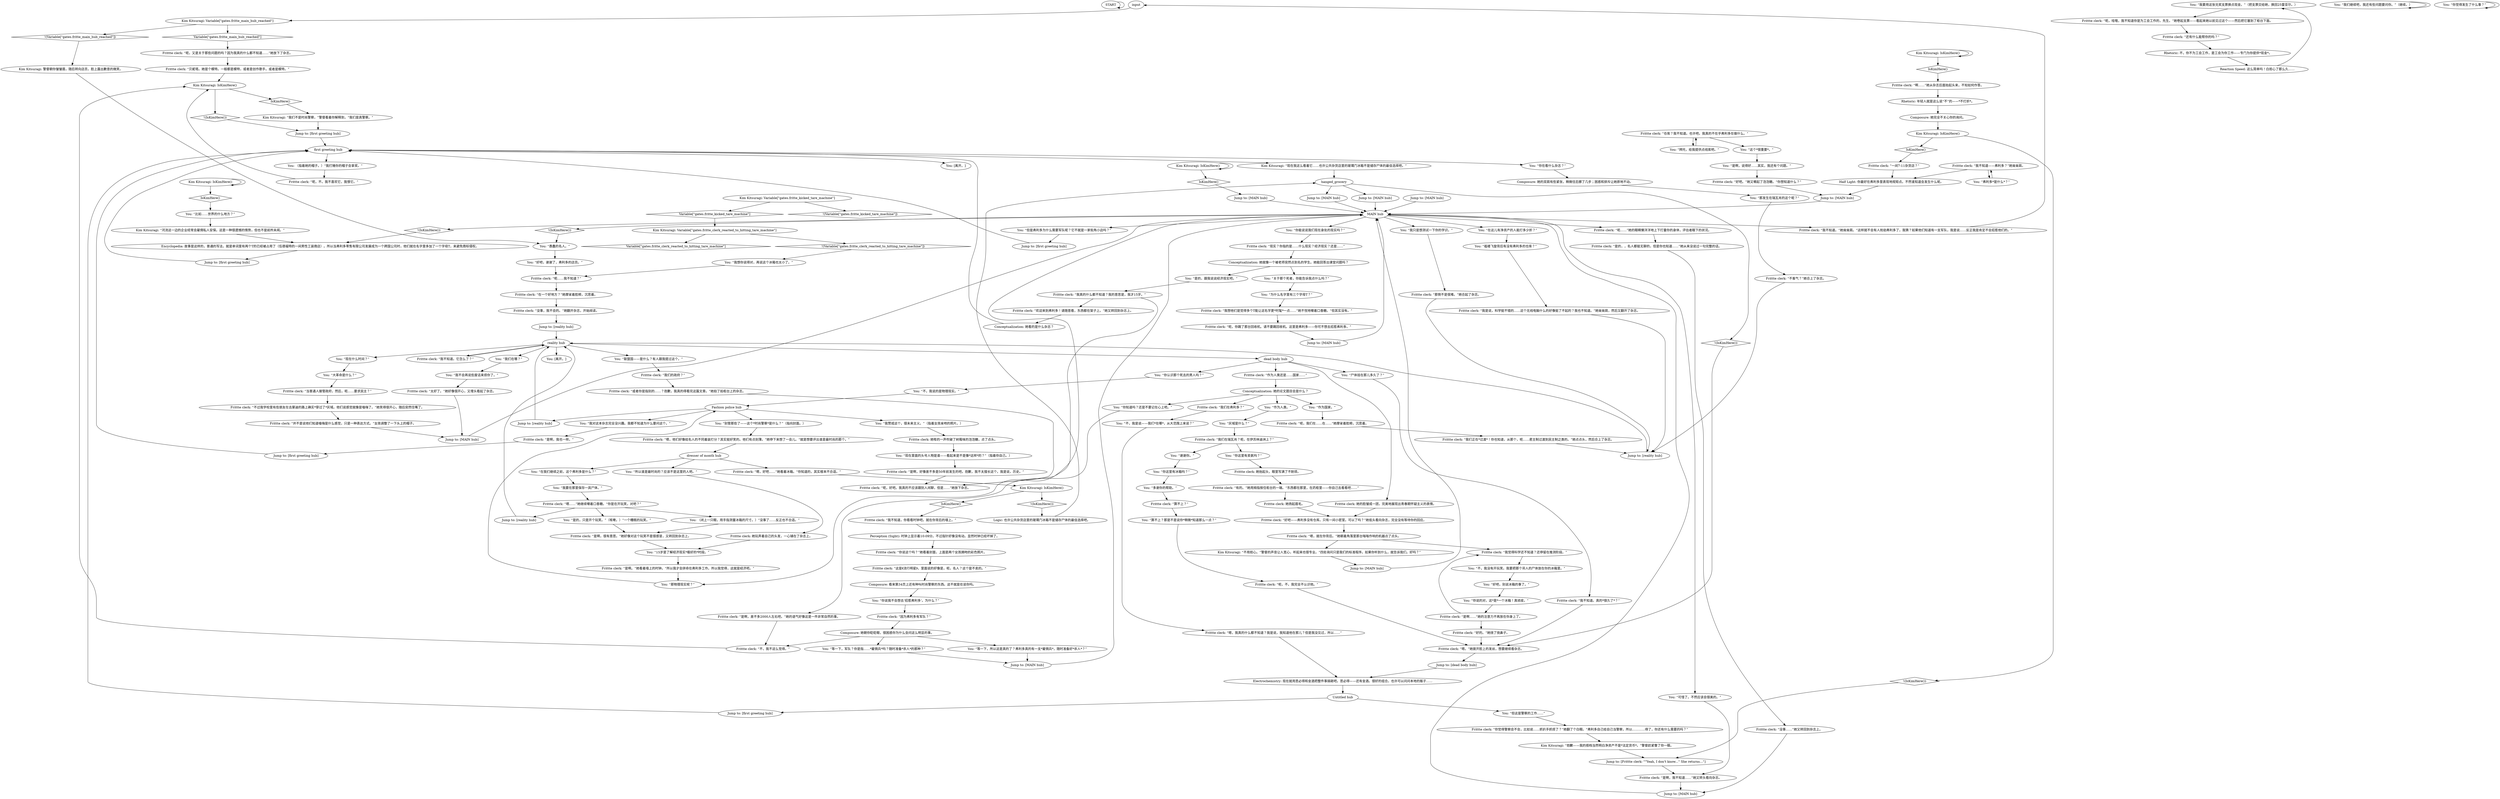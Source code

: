 # FRITTE / FRITTE CLERK
# A dialogue with a bored teenage girl who works as a shop clerk.
# ==================================================
digraph G {
	  0 [label="START"];
	  1 [label="input"];
	  2 [label="Kim Kitsuragi: IsKimHere()"];
	  3 [label="IsKimHere()", shape=diamond];
	  4 [label="!(IsKimHere())", shape=diamond];
	  5 [label="You: “我要用这张兑奖支票换点现金。”（把支票交给她，换回25雷亚尔。）"];
	  6 [label="Electrochemistry: 现在就用思必得和金酒把整件事搞砸吧。思必得——还有金酒。很好的组合。也许可以问问本地的贩子……"];
	  7 [label="dead body hub"];
	  8 [label="You: “我们在哪？”"];
	  9 [label="You: “大革命是什么？”"];
	  10 [label="Frittte clerk: “我不知道，你看看时钟吧。就在你背后的墙上。”"];
	  11 [label="Kim Kitsuragi: “现在我这么看着它……也许公共杂货店里的玻璃门冰箱不是储存尸体的最佳选择吧。”"];
	  12 [label="You: “我们继续吧，我还有些问题要问你。”（继续。）"];
	  13 [label="Frittte clerk: “呃，好吧。我真的不应该跟别人闲聊，但是……”她放下杂志。"];
	  14 [label="Jump to: [reality hub]"];
	  15 [label="You: “愚蠢的名人。”"];
	  16 [label="Jump to: [first greeting hub]"];
	  17 [label="You: “是啊，说得好……其实，我还有个问题。”"];
	  18 [label="Frittte clerk: 她的脸皱成一团，完美地展现出青春期怀疑主义的表情。"];
	  19 [label="You: “多谢你的帮助。”"];
	  20 [label="Frittte clerk: “嗯，就在你背后。”她朝着角落里那台嗡嗡作响的机器点了点头。"];
	  21 [label="Jump to: [MAIN hub]"];
	  22 [label="You: “可惜了。不然应该会很美的。”"];
	  23 [label="You: “关于那个死者，你能告诉我点什么吗？”"];
	  24 [label="You: “不，我说的是物理现实。”"];
	  25 [label="Frittte clerk: “算不上？”"];
	  26 [label="Frittte clerk: “嗯。”她拨开脸上的发丝，想要继续看杂志。"];
	  27 [label="Jump to: [dead body hub]"];
	  28 [label="Jump to: [MAIN hub]"];
	  29 [label="Frittte clerk: “好的。”她挠了挠鼻子。"];
	  30 [label="You: “好吧，别说冰箱的事了。”"];
	  31 [label="Frittte clerk: “嗯，好吧……”她看着冰箱。“你知道的，其实根本不合适。”"];
	  32 [label="You: （指着她的帽子。）“我打赌你的帽子会拿奖。”"];
	  33 [label="You: “在我们继续之前，这个弗利多是什么？”"];
	  34 [label="You: “现在里面的头号人物是谁——看起来是不是像*这样*的？”（指着你自己。）"];
	  35 [label="Composure: 她的双肩有些紧张，稍微往后挪了几步；困惑和排斥让她原地不动。"];
	  36 [label="Frittte clerk: “你说这个吗？”她看着封面，上面是两个女孩拥吻的彩色照片。"];
	  37 [label="Jump to: [reality hub]"];
	  38 [label="You: “不，我没有开玩笑。我要把那个吊人的尸体放在你的冰箱里。”"];
	  39 [label="Frittte clerk: “不过我学校里有些朋友在去蒙迪的路上确实*穿过了*灰域。他们说感觉就像是嗑嗨了。”她笑得很开心，随后突然住嘴了。"];
	  40 [label="You: “那发生在瑞瓦肖的这个呢？”"];
	  41 [label="Kim Kitsuragi: IsKimHere()"];
	  42 [label="IsKimHere()", shape=diamond];
	  43 [label="!(IsKimHere())", shape=diamond];
	  44 [label="You: [离开。]"];
	  45 [label="You: “灰域是什么？”"];
	  46 [label="Frittte clerk: “在一个好地方？”她摩挲着脸颊，沉思着。"];
	  47 [label="Kim Kitsuragi: IsKimHere()"];
	  48 [label="IsKimHere()", shape=diamond];
	  49 [label="!(IsKimHere())", shape=diamond];
	  50 [label="You: “好吧，谢谢了，弗利多的店员。”"];
	  51 [label="Frittte clerk: “是的，，名人都挺无聊的，但是你也知道……”她从来没说过一句完整的话。"];
	  52 [label="Frittte clerk: “不，我不这么觉得。”"];
	  53 [label="You: “但是弗利多为什么需要军队呢？它不就是一家街角小店吗？”"];
	  54 [label="You: “你这里有卖氨吗？”"];
	  55 [label="You: “我只是想测试一下你的学识。”"];
	  56 [label="You: “你这里有冰箱吗？”"];
	  57 [label="Frittte clerk: “不客气？”她合上了杂志。"];
	  58 [label="Frittte clerk: “是啊，好像差不多是50年前发生的吧。抱歉，我不太擅长这个。我是说，历史。”"];
	  59 [label="Frittte clerk: “呃……”她的眼睛懒洋洋地上下打量你的身体，评估者眼下的状况。"];
	  60 [label="You: “你说我不会想去‘招惹弗利多’。为什么？”"];
	  61 [label="Fashion police hub"];
	  62 [label="Frittte clerk: “我不知道。它怎么了？”"];
	  63 [label="You: “联盟国——是什么？有人跟我提过这个。”"];
	  64 [label="You: “我不会再说些废话来烦你了。”"];
	  65 [label="Frittte clerk: “我们在弗利多？”"];
	  66 [label="You: “作为人类。”"];
	  67 [label="You: “比如……世界的什么地方？”"];
	  68 [label="Kim Kitsuragi: “不用担心。”警督的声音让人宽心，听起来也很专业。“四处询问只是我们的标准程序。如果你听到什么，就告诉我们。好吗？”"];
	  69 [label="You: “你说的对，这*是*一个冰箱！真顽皮。”"];
	  70 [label="Frittte clerk: 她玩弄着自己的头发，一心铺在了杂志上。"];
	  71 [label="Frittte clerk: “贝妮塔。她是个模特。一般都是模特，或者是创作歌手。或者是模特。”"];
	  72 [label="Jump to: [MAIN hub]"];
	  73 [label="Frittte clerk: “是啊，差不多2000人左右吧。”她的语气好像这是一件非常自然的事。"];
	  74 [label="Frittte clerk: “没事，我不会的。”她翻开杂志，开始阅读。"];
	  75 [label="Frittte clerk: “我是说，科学挺不错的……这个无线电脑什么的好像挺了不起的？我也不知道。”她耸耸肩，然后又翻开了杂志。"];
	  76 [label="Frittte clerk: “仓库？我不知道。也许吧。我真的不在乎弗利多在做什么。”"];
	  77 [label="Frittte clerk: 她扬起眉毛。"];
	  78 [label="Jump to: [MAIN hub]"];
	  79 [label="Kim Kitsuragi: “河流这一边的企业经常会雇佣私人安保。这是一种很遗憾的情势，但也不是前所未闻。”"];
	  80 [label="Frittte clerk: “我们在瑞瓦肖？呃，在伊苏林迪洲上？”"];
	  81 [label="Frittte clerk: “我觉得科学还不知道？还停留在推测阶段。”"];
	  82 [label="You: “我要在那里保存一具尸体。”"];
	  83 [label="Frittte clerk: “我不知道——弗利多？”她耸耸肩。"];
	  84 [label="Frittte clerk: “一间7-11杂货店？”"];
	  85 [label="Kim Kitsuragi: “抱歉——我的搭档当然明白净资产不是*法定货币*。”警督赶紧瞥了你一眼。"];
	  86 [label="Half Light: 你最好在弗利多里表现地规矩点。不然谁知道会发生什么呢。"];
	  87 [label="You: “为什么名字里有三个字母T？”"];
	  88 [label="Frittte clerk: “嗯，我真的什么都不知道？我是说，我知道他在那儿？但是我没见过，所以……”"];
	  89 [label="Frittte clerk: “作为人类还是……国家……”"];
	  90 [label="You: “你觉得发生了什么事？”"];
	  91 [label="Frittte clerk: “呃……我不知道？”"];
	  92 [label="Frittte clerk: “没事……”她又转回到杂志上。"];
	  93 [label="Jump to: [first greeting hub]"];
	  94 [label="Jump to: [first greeting hub]"];
	  95 [label="Frittte clerk: “我不知道。”她耸耸肩。“这样就不会有人抢劫弗利多了，我猜？如果他们知道有一支军队，我是说……反正我是肯定不会招惹他们的。”"];
	  96 [label="You: “褴褛飞旋背后有没有弗利多的仓库？”"];
	  97 [label="Frittte clerk: “啊……”她从杂志后面抬起头来，不知如何作答。"];
	  98 [label="Kim Kitsuragi: 警督朝你皱皱眉，随后转向店员，脸上露出歉意的微笑。"];
	  99 [label="Frittte clerk: “欢迎来到弗利多！请随意看，东西都在架子上。”她又转回到杂志上。"];
	  100 [label="You: “15岁是了解经济现实*极好的*时段。”"];
	  101 [label="Jump to: [MAIN hub]"];
	  102 [label="You: “我想你说得对，再说这个冰箱也太小了。”"];
	  103 [label="Frittte clerk: “呃，你踢了那台回收机。请不要踢回收机。这里是弗利多——你可不想去招惹弗利多。”"];
	  104 [label="Encyclopedia: 故事是这样的，普通的写法，就是单词里有两个T的已经被占用了（伍德福特的一间男性工装商店）。所以当弗利多零售有限公司发展成为一个跨国公司时，他们就在名字里多加了一个字母T，来避免商标侵权。"];
	  105 [label="Untitled hub"];
	  106 [label="Jump to: [MAIN hub]"];
	  107 [label="Frittte clerk: “是啊。”她看着墙上的时钟。“所以我才会拼命在弗利多工作。所以我觉得，这就是经济吧。”"];
	  108 [label="hanged_grocery"];
	  109 [label="Kim Kitsuragi: Variable[\"gates.fritte_kicked_tare_machine\"]"];
	  110 [label="Variable[\"gates.fritte_kicked_tare_machine\"]", shape=diamond];
	  111 [label="!(Variable[\"gates.fritte_kicked_tare_machine\"])", shape=diamond];
	  112 [label="You: “我对这本杂志完全没兴趣。我都不知道为什么要问这个。”"];
	  113 [label="Frittte clerk: 她嘭的一声吹破了树莓味的泡泡糖，点了点头。"];
	  114 [label="Kim Kitsuragi: “我们不是时尚警察，”警督看着你解释到，“我们是真警察。”"];
	  115 [label="Frittte clerk: “呃，又是关于那些问题的吗？因为我真的什么都不知道……”她放下了杂志。"];
	  116 [label="Frittte clerk: “还有什么能帮你的吗？”"];
	  117 [label="Rhetoric: 不，你不为工会工作，是工会为你工作——专门为你提供*现金*。"];
	  118 [label="You: “现在什么时间？”"];
	  119 [label="You: “我赞成这个，很未来主义。”（指着女孩亲吻的照片。）"];
	  120 [label="MAIN hub"];
	  121 [label="Composure: 看来第34页上还有种叫时尚警察的东西。这不就是在说你吗。"];
	  122 [label="reality hub"];
	  123 [label="You: “作为国家。”"];
	  124 [label="Logic: 也许公共杂货店里的玻璃门冰箱不是储存尸体的最佳选择吧。"];
	  125 [label="first greeting hub"];
	  126 [label="Conceptualization: 她就像一个被老师突然点到名的学生。她能回答出课堂问题吗？"];
	  127 [label="Frittte clerk: “呃，不。我不喜欢它，我恨它。”"];
	  128 [label="Frittte clerk: “这是《流行明星》，里面说的好像是，呃，名人？这个是不卖的。”"];
	  129 [label="You: “弗利多*是什么*？”"];
	  130 [label="You: “等一下，军队？你是指……*雇佣兵*吗？随时准备*杀人*的那种？”"];
	  131 [label="You: “在这儿有净资产的人能打多少折？”"];
	  132 [label="You: “你能说说我们现在身处的现实吗？”"];
	  133 [label="You: “你认识那个死去的男人吗？”"];
	  134 [label="You: “尸体挂在那儿多久了？”"];
	  135 [label="Frittte clerk: “嗯……”她继续嚼着口香糖。“你是在开玩笑，对吧？”"];
	  136 [label="Frittte clerk: “我们正在*过渡*！你也知道，从那个，呃……君主制过渡到民主制之类的。”她点点头，然后合上了杂志。"];
	  137 [label="Frittte clerk: “或者你是指别的……？抱歉，我真的得看完这篇文章。”她拍了拍柜台上的杂志。"];
	  138 [label="Kim Kitsuragi: Variable[\"gates.fritte_main_hub_reached\"]"];
	  139 [label="Variable[\"gates.fritte_main_hub_reached\"]", shape=diamond];
	  140 [label="!(Variable[\"gates.fritte_main_hub_reached\"])", shape=diamond];
	  141 [label="Composure: 她完全不关心你的询问。"];
	  142 [label="Perception (Sight): 时钟上显示着10:09分。不过指针好像没有动。显然时钟已经坏掉了。"];
	  143 [label="Frittte clerk: “是啊，我不知道……”她又转头看向杂志。"];
	  144 [label="Frittte clerk: “并不是说他们知道嗑嗨是什么感觉，只是一种表达方式。”女孩调整了一下头上的帽子。"];
	  145 [label="Frittte clerk: “是啊，很有意思。”她好像对这个玩笑不是很感冒，又转回到杂志上。"];
	  146 [label="You: “等一下，所以这是真的了？弗利多真的有一支*雇佣兵*，随时准备好*杀人*？”"];
	  147 [label="You: “拜托，给我提供点线索吧。”"];
	  148 [label="You: “但这是警察的工作……”"];
	  149 [label="Frittte clerk: “有的。”她用拇指按住柜台的一端。“东西都在那里，在药柜里——你自己去看看吧……”"];
	  150 [label="Frittte clerk: “呃，哇哦，我不知道你是为工会工作的，先生。”她卷起支票——看起来她以前见过这个——然后把它塞到了柜台下面。"];
	  151 [label="Frittte clerk: “太好了。”她好像很开心，又埋头看起了杂志。"];
	  152 [label="Jump to: [MAIN hub]"];
	  153 [label="Frittte clerk: “我不知道。真的*很久了*？”"];
	  154 [label="You: （闭上一只眼，用手指测量冰箱的尺寸。）“没事了……反正也不合适。”"];
	  155 [label="You: “是的，只是开个玩笑。”（咳嗽。）“一个糟糕的玩笑。”"];
	  156 [label="Frittte clerk: “是啊……”她的注意力不再放在你身上了。"];
	  157 [label="Jump to: [MAIN hub]"];
	  158 [label="Frittte clerk: “因为弗利多有军队？”"];
	  159 [label="You: “算不上？那是不是说你*稍微*知道那么一点？”"];
	  160 [label="You: “你知道吗？还是不要记在心上吧。”"];
	  161 [label="Jump to: [reality hub]"];
	  162 [label="Kim Kitsuragi: IsKimHere()"];
	  163 [label="IsKimHere()", shape=diamond];
	  164 [label="!(IsKimHere())", shape=diamond];
	  165 [label="Frittte clerk: “你觉得警察会不会，比如说……抓扒手抓烦了？”她翻了个白眼。“弗利多自己给自己当警察，所以…………得了，你还有什么需要的吗？”"];
	  166 [label="You: “你在看什么杂志？”"];
	  167 [label="You: “是的，跟我说说经济现实吧。”"];
	  168 [label="Frittte clerk: “我真的什么都不知道？我的意思是，我才15岁。”"];
	  169 [label="Kim Kitsuragi: IsKimHere()"];
	  170 [label="IsKimHere()", shape=diamond];
	  171 [label="!(IsKimHere())", shape=diamond];
	  172 [label="Frittte clerk: “好吧——弗利多没有仓库。只有一间小密室。可以了吗？”她低头看向杂志，完全没有等待你的回应。"];
	  173 [label="Reaction Speed: 这么简单吗！白担心了那么久……"];
	  174 [label="You: “那物理现实呢？”"];
	  175 [label="You: “不，我是说——我们*在哪*，从大范围上来说？”"];
	  176 [label="Jump to: [reality hub]"];
	  177 [label="Frittte clerk: “嗯，他们好像给名人的不同着装打分？其实挺好笑的。他们有点刻薄。”她停下来想了一会儿。“就是想要评出谁是最时尚的那个。”"];
	  178 [label="Jump to: [first greeting hub]"];
	  179 [label="Frittte clerk: “当普通人接管政府，然后，呃……要求民主？”"];
	  180 [label="dresser of month hub"];
	  181 [label="Kim Kitsuragi: Variable[\"gates.fritte_clerk_reacted_to_hitting_tare_machine\"]"];
	  182 [label="Variable[\"gates.fritte_clerk_reacted_to_hitting_tare_machine\"]", shape=diamond];
	  183 [label="!(Variable[\"gates.fritte_clerk_reacted_to_hitting_tare_machine\"])", shape=diamond];
	  184 [label="Jump to: [MAIN hub]"];
	  185 [label="Frittte clerk: “是啊，我也一样。”"];
	  186 [label="Frittte clerk: “呃，不。我完全不认识他。”"];
	  187 [label="Conceptualization: 她的论文题目会是什么？"];
	  188 [label="Rhetoric: 年轻人就是这么说“不”的——*不打折*。"];
	  189 [label="Composure: 她朝你眨眨眼，很困惑你为什么会问这么明显的事。"];
	  190 [label="You: “别管那些了——这个*时尚警察*是什么？”（指向封面。）"];
	  191 [label="Conceptualization: 她看的是什么杂志？"];
	  192 [label="Frittte clerk: “那倒不是很难。”她合起了杂志。"];
	  193 [label="Jump to: [first greeting hub]"];
	  194 [label="Jump to: [MAIN hub]"];
	  195 [label="You: “这个*很重要*。”"];
	  196 [label="Jump to: [Frittte clerk: \"\"Yeah, I don't know...\" She returns...\"]"];
	  197 [label="Frittte clerk: 她抬起头，眼里写满了不耐烦。"];
	  198 [label="Frittte clerk: “现实？你指的是……什么现实？经济现实？还是……”"];
	  199 [label="Frittte clerk: “我们的政府？”"];
	  200 [label="You: “谢谢你。”"];
	  201 [label="Frittte clerk: “呃，我们在……在……”她摩挲着脸颊，沉思着。"];
	  202 [label="You: [离开。]"];
	  203 [label="You: “所以谁是最时尚的？应该不是这里的人吧。”"];
	  204 [label="Frittte clerk: “我想他们是觉得多个T能让这名字更*时髦*一点……”她不悦地嚼着口香糖。“但其实没有。”"];
	  205 [label="Kim Kitsuragi: IsKimHere()"];
	  206 [label="IsKimHere()", shape=diamond];
	  207 [label="!(IsKimHere())", shape=diamond];
	  208 [label="Frittte clerk: “好吧。”她又嚼起了泡泡糖。“你想知道什么？”"];
	  0 -> 0
	  1 -> 138
	  2 -> 2
	  2 -> 3
	  3 -> 78
	  4 -> 104
	  5 -> 150
	  6 -> 105
	  7 -> 89
	  7 -> 18
	  7 -> 133
	  7 -> 134
	  8 -> 64
	  9 -> 179
	  10 -> 142
	  11 -> 108
	  12 -> 12
	  13 -> 120
	  14 -> 122
	  15 -> 50
	  16 -> 125
	  17 -> 208
	  18 -> 172
	  19 -> 25
	  20 -> 81
	  20 -> 68
	  21 -> 120
	  22 -> 143
	  23 -> 87
	  24 -> 61
	  25 -> 159
	  26 -> 27
	  27 -> 6
	  28 -> 120
	  29 -> 26
	  30 -> 69
	  31 -> 169
	  32 -> 127
	  33 -> 82
	  34 -> 58
	  35 -> 40
	  36 -> 128
	  37 -> 122
	  38 -> 30
	  39 -> 144
	  40 -> 57
	  41 -> 41
	  41 -> 42
	  42 -> 97
	  43 -> 15
	  45 -> 80
	  46 -> 74
	  47 -> 48
	  47 -> 47
	  48 -> 67
	  49 -> 26
	  50 -> 91
	  51 -> 92
	  52 -> 205
	  53 -> 94
	  54 -> 197
	  55 -> 192
	  56 -> 19
	  57 -> 176
	  58 -> 13
	  59 -> 51
	  60 -> 158
	  61 -> 112
	  61 -> 190
	  61 -> 14
	  61 -> 119
	  62 -> 122
	  63 -> 199
	  64 -> 151
	  65 -> 175
	  66 -> 45
	  67 -> 79
	  68 -> 28
	  69 -> 156
	  70 -> 100
	  71 -> 205
	  72 -> 120
	  73 -> 52
	  74 -> 161
	  75 -> 176
	  76 -> 147
	  76 -> 195
	  77 -> 172
	  78 -> 120
	  79 -> 104
	  80 -> 200
	  80 -> 54
	  81 -> 38
	  82 -> 135
	  83 -> 129
	  83 -> 86
	  84 -> 86
	  85 -> 196
	  86 -> 194
	  87 -> 204
	  88 -> 6
	  89 -> 187
	  90 -> 90
	  91 -> 46
	  92 -> 157
	  93 -> 125
	  94 -> 125
	  95 -> 1
	  96 -> 75
	  97 -> 188
	  98 -> 15
	  99 -> 191
	  100 -> 107
	  101 -> 120
	  102 -> 91
	  103 -> 184
	  104 -> 178
	  105 -> 16
	  105 -> 148
	  106 -> 120
	  107 -> 174
	  108 -> 49
	  108 -> 101
	  108 -> 21
	  109 -> 110
	  109 -> 111
	  110 -> 181
	  112 -> 185
	  113 -> 34
	  114 -> 93
	  115 -> 71
	  116 -> 117
	  117 -> 173
	  118 -> 9
	  119 -> 113
	  120 -> 131
	  120 -> 4
	  120 -> 132
	  120 -> 43
	  120 -> 53
	  120 -> 22
	  120 -> 55
	  120 -> 59
	  120 -> 95
	  121 -> 60
	  122 -> 7
	  122 -> 8
	  122 -> 44
	  122 -> 118
	  122 -> 62
	  122 -> 63
	  123 -> 201
	  124 -> 108
	  125 -> 32
	  125 -> 202
	  125 -> 11
	  125 -> 166
	  126 -> 23
	  126 -> 167
	  127 -> 205
	  128 -> 121
	  129 -> 83
	  130 -> 72
	  131 -> 96
	  132 -> 198
	  133 -> 24
	  134 -> 153
	  135 -> 154
	  135 -> 155
	  135 -> 37
	  136 -> 176
	  137 -> 13
	  138 -> 139
	  138 -> 140
	  139 -> 115
	  140 -> 98
	  141 -> 162
	  142 -> 36
	  143 -> 157
	  144 -> 152
	  145 -> 100
	  146 -> 72
	  147 -> 76
	  148 -> 165
	  149 -> 77
	  150 -> 116
	  151 -> 152
	  152 -> 120
	  153 -> 26
	  154 -> 145
	  155 -> 145
	  156 -> 81
	  156 -> 29
	  157 -> 120
	  158 -> 189
	  159 -> 186
	  160 -> 73
	  161 -> 122
	  162 -> 163
	  162 -> 164
	  163 -> 84
	  164 -> 196
	  165 -> 85
	  166 -> 35
	  167 -> 168
	  168 -> 99
	  168 -> 174
	  169 -> 170
	  169 -> 171
	  170 -> 10
	  171 -> 124
	  172 -> 20
	  173 -> 5
	  174 -> 61
	  175 -> 88
	  176 -> 122
	  177 -> 180
	  178 -> 125
	  179 -> 39
	  180 -> 33
	  180 -> 203
	  180 -> 31
	  181 -> 182
	  181 -> 183
	  183 -> 102
	  184 -> 120
	  185 -> 193
	  186 -> 26
	  187 -> 160
	  187 -> 65
	  187 -> 66
	  187 -> 123
	  188 -> 141
	  189 -> 146
	  189 -> 52
	  189 -> 130
	  190 -> 177
	  191 -> 125
	  192 -> 176
	  193 -> 125
	  194 -> 120
	  195 -> 17
	  196 -> 143
	  197 -> 149
	  198 -> 126
	  199 -> 137
	  200 -> 56
	  201 -> 136
	  203 -> 70
	  204 -> 103
	  205 -> 206
	  205 -> 207
	  206 -> 114
	  207 -> 93
	  208 -> 194
}

